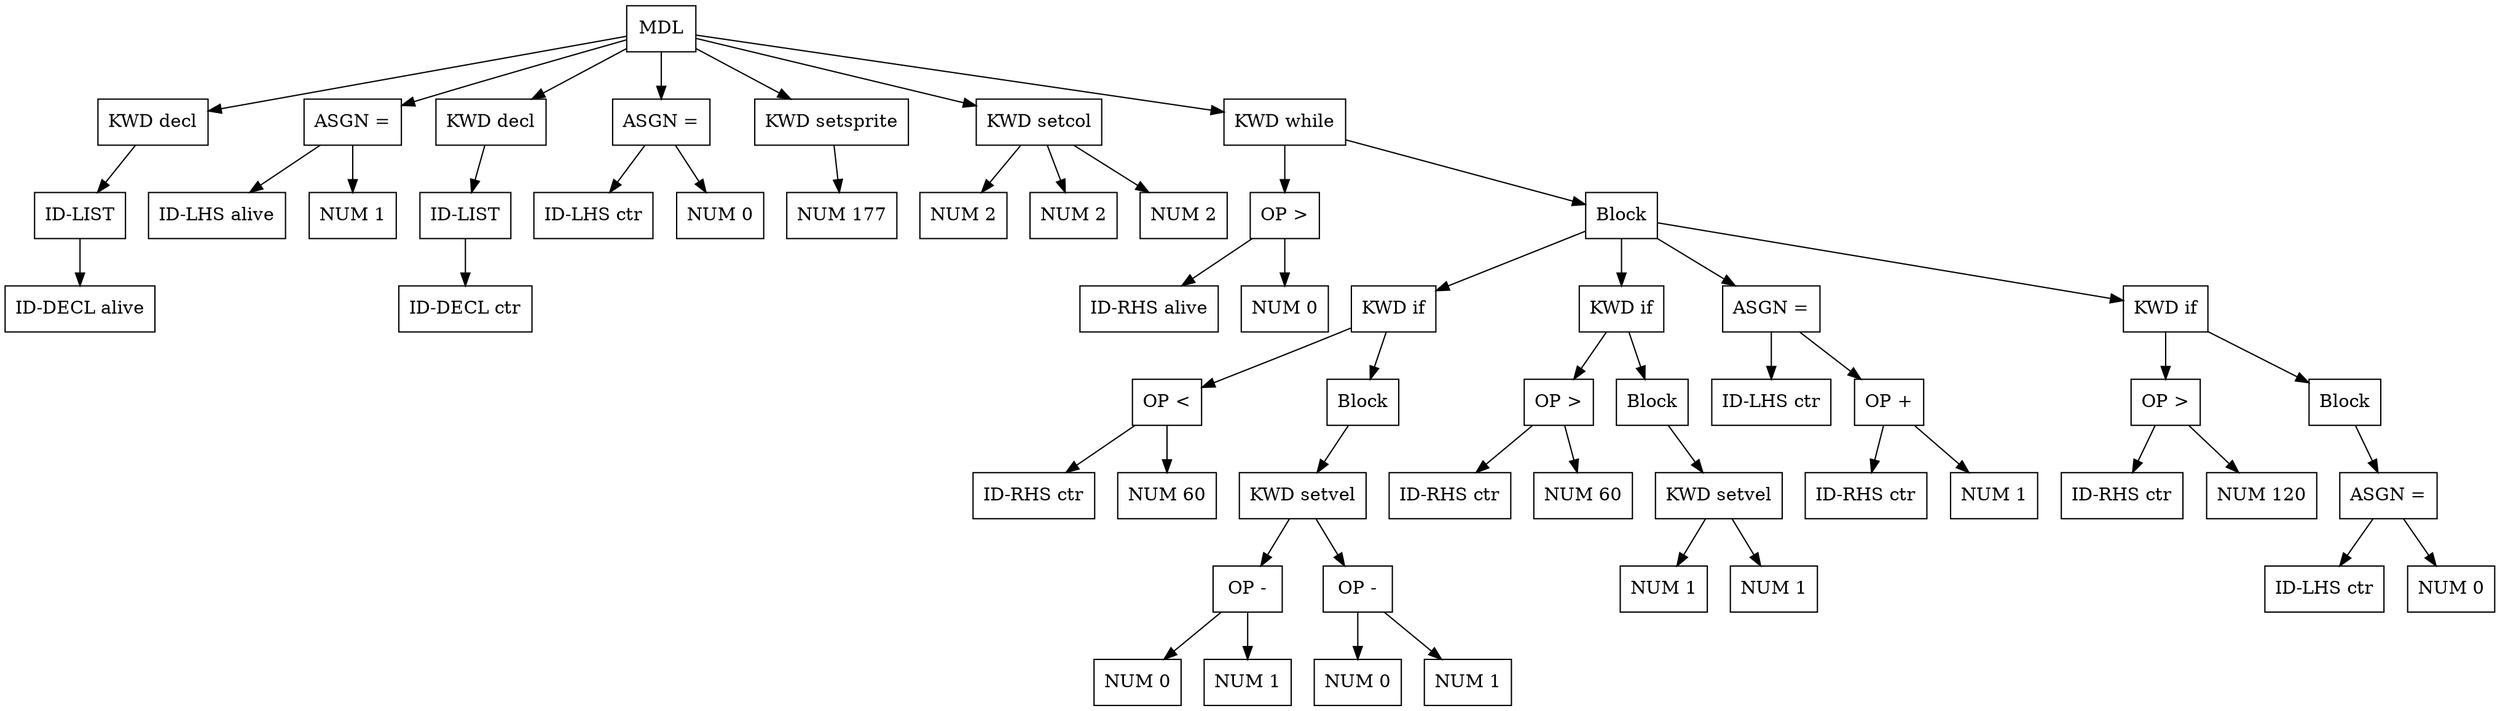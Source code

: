digraph G {
node [shape = circle];
node431 [ uuid = "c8f824d3-96d9-4a9a-bc1c-02a347e850d7" shape = "record" label = "MDL
 " ];
node432 [ uuid = "566c58ff-f0fb-474c-b055-74d63d05c501" shape = "record" label = "KWD
 decl" ];
node433 [ uuid = "14e97f44-499d-414f-907a-b6ed2ffa8ed1" shape = "record" label = "ID-LIST
 " ];
node434 [ uuid = "2e5fef58-3c69-452f-9dd2-928f093d5d15" shape = "record" label = "ID-DECL
 alive" ];
node433 -> node434;
node432 -> node433;
node431 -> node432;
node436 [ uuid = "d8eddf4c-675b-4bfb-b138-fbfec9a305fb" shape = "record" label = "ASGN
 =" ];
node435 [ uuid = "e65e86ea-3083-4e5e-b559-1530fc0ec16c" shape = "record" label = "ID-LHS
 alive" ];
node436 -> node435;
node437 [ uuid = "205a8ab8-426e-48f3-a1a8-3efe52146b6b" shape = "record" label = "NUM
 1" ];
node436 -> node437;
node431 -> node436;
node438 [ uuid = "da7d4a8c-6e87-412d-8f34-056f74c91f22" shape = "record" label = "KWD
 decl" ];
node439 [ uuid = "fc27c3ce-c852-40fa-88aa-ba78e37c47cd" shape = "record" label = "ID-LIST
 " ];
node440 [ uuid = "6ed04ac5-fcde-4358-a63f-c1a3ecd44c13" shape = "record" label = "ID-DECL
 ctr" ];
node439 -> node440;
node438 -> node439;
node431 -> node438;
node442 [ uuid = "c509dd41-1498-41f8-a3b3-03f7247a28ae" shape = "record" label = "ASGN
 =" ];
node441 [ uuid = "9250efd7-2c1d-4917-8c58-50d92ba25dfb" shape = "record" label = "ID-LHS
 ctr" ];
node442 -> node441;
node443 [ uuid = "364130f4-4318-4900-8cd4-7ba73838e79c" shape = "record" label = "NUM
 0" ];
node442 -> node443;
node431 -> node442;
node444 [ uuid = "6217245a-5c6f-4cde-a2e4-db83915aafdb" shape = "record" label = "KWD
 setsprite" ];
node445 [ uuid = "ac3af1e8-df9a-4a9c-81c1-438d92b61cfd" shape = "record" label = "NUM
 177" ];
node444 -> node445;
node431 -> node444;
node446 [ uuid = "11fd7551-f72c-4573-8f60-26b597792fee" shape = "record" label = "KWD
 setcol" ];
node447 [ uuid = "1cd60b52-32b1-4a23-a2ab-e1fb6f491e2b" shape = "record" label = "NUM
 2" ];
node446 -> node447;
node448 [ uuid = "5350a61d-7db4-4be6-8f28-4d5e840a6382" shape = "record" label = "NUM
 2" ];
node446 -> node448;
node449 [ uuid = "646674e9-b8f4-47d0-a5bd-fe408256cc26" shape = "record" label = "NUM
 2" ];
node446 -> node449;
node431 -> node446;
node450 [ uuid = "7e926cfe-3203-4814-a75f-e8aed66d57ad" shape = "record" label = "KWD
 while" ];
node452 [ uuid = "755a3309-2dbf-47fd-9437-ef2595014546" shape = "record" label = "OP
 \>" ];
node451 [ uuid = "c85b88a6-2d23-4974-8ad7-f2cc255af635" shape = "record" label = "ID-RHS
 alive" ];
node452 -> node451;
node453 [ uuid = "324530ff-7d00-44ca-b484-1d4f8933182f" shape = "record" label = "NUM
 0" ];
node452 -> node453;
node450 -> node452;
node454 [ uuid = "446a5280-611a-493b-895a-090858111b6f" shape = "record" label = "Block
 " ];
node455 [ uuid = "4b8777bc-b0e7-4e7e-b57e-898d301d14e0" shape = "record" label = "KWD
 if" ];
node457 [ uuid = "3fe1cd7e-13c7-4a62-99fd-f90a84912883" shape = "record" label = "OP
 \<" ];
node456 [ uuid = "1b77a7d0-fe01-4b49-bf56-885203665f46" shape = "record" label = "ID-RHS
 ctr" ];
node457 -> node456;
node458 [ uuid = "871d0306-f3da-41da-be4f-8e75adc5d882" shape = "record" label = "NUM
 60" ];
node457 -> node458;
node455 -> node457;
node459 [ uuid = "65b4c52a-eda1-450f-aeb8-307b1d6cf059" shape = "record" label = "Block
 " ];
node460 [ uuid = "0c85a220-b48f-440b-bf97-927bd6bc7b0e" shape = "record" label = "KWD
 setvel" ];
node462 [ uuid = "c393bff3-ee50-4aa7-ade2-792fe2c1fb6d" shape = "record" label = "OP
 -" ];
node461 [ uuid = "f3457aab-f9a4-4451-becf-eea7391f2a23" shape = "record" label = "NUM
 0" ];
node462 -> node461;
node463 [ uuid = "729c5b0a-2203-4cac-84ff-0bd3d4f063a8" shape = "record" label = "NUM
 1" ];
node462 -> node463;
node460 -> node462;
node465 [ uuid = "d65f5e67-9f33-42fa-993e-183b11394030" shape = "record" label = "OP
 -" ];
node464 [ uuid = "1f08c995-23a4-4df9-94dc-98a183631b27" shape = "record" label = "NUM
 0" ];
node465 -> node464;
node466 [ uuid = "4c87e161-775e-47ba-a0b9-c86a44fd767f" shape = "record" label = "NUM
 1" ];
node465 -> node466;
node460 -> node465;
node459 -> node460;
node455 -> node459;
node454 -> node455;
node467 [ uuid = "13f711cd-de5c-463f-beaa-a2026167a007" shape = "record" label = "KWD
 if" ];
node469 [ uuid = "98d2e498-6262-4010-9c69-0dbffc63c60b" shape = "record" label = "OP
 \>" ];
node468 [ uuid = "b02604cc-faba-4392-8b7f-d44361d66a65" shape = "record" label = "ID-RHS
 ctr" ];
node469 -> node468;
node470 [ uuid = "be0348fd-4001-4aba-901d-d6f292d0ad9e" shape = "record" label = "NUM
 60" ];
node469 -> node470;
node467 -> node469;
node471 [ uuid = "4f4a131a-405a-4c7f-b1ae-d7218d63a5d6" shape = "record" label = "Block
 " ];
node472 [ uuid = "4394d9ac-bc08-46b6-83be-56f50786de34" shape = "record" label = "KWD
 setvel" ];
node473 [ uuid = "dae28ee4-9fb7-4808-a8bf-f4527c1fa8b1" shape = "record" label = "NUM
 1" ];
node472 -> node473;
node474 [ uuid = "f0c57916-06dc-48cd-b4fd-43779ef7876b" shape = "record" label = "NUM
 1" ];
node472 -> node474;
node471 -> node472;
node467 -> node471;
node454 -> node467;
node476 [ uuid = "b49f2d84-faa0-4683-a051-38ce69615779" shape = "record" label = "ASGN
 =" ];
node475 [ uuid = "4e306a75-1950-4f7c-ab2f-9f786b60245c" shape = "record" label = "ID-LHS
 ctr" ];
node476 -> node475;
node478 [ uuid = "0db7fcc0-2617-4ccd-93ca-9261389b0987" shape = "record" label = "OP
 +" ];
node477 [ uuid = "19638e2c-f948-4125-92e8-37388ae5d468" shape = "record" label = "ID-RHS
 ctr" ];
node478 -> node477;
node479 [ uuid = "e2da3b1e-6f96-480c-a8bf-2367319bb9db" shape = "record" label = "NUM
 1" ];
node478 -> node479;
node476 -> node478;
node454 -> node476;
node480 [ uuid = "ab6084d5-4131-4f0d-8af5-3f07db730454" shape = "record" label = "KWD
 if" ];
node482 [ uuid = "a670f3b4-8ae7-4037-8be6-c89f4f1857c5" shape = "record" label = "OP
 \>" ];
node481 [ uuid = "d4c432cb-4d80-45e1-9311-12ce66095c74" shape = "record" label = "ID-RHS
 ctr" ];
node482 -> node481;
node483 [ uuid = "29b81be2-8958-455f-b484-b8d0d08deed8" shape = "record" label = "NUM
 120" ];
node482 -> node483;
node480 -> node482;
node484 [ uuid = "0767a084-d735-48ad-bf53-dac3c3ceba73" shape = "record" label = "Block
 " ];
node486 [ uuid = "774d9c97-7a98-4cb5-94ac-99e2e1a11faf" shape = "record" label = "ASGN
 =" ];
node485 [ uuid = "cd937438-3372-474b-94fe-841bcf9563d5" shape = "record" label = "ID-LHS
 ctr" ];
node486 -> node485;
node487 [ uuid = "f6448b87-6dc8-44bb-90cb-adb1c48d180f" shape = "record" label = "NUM
 0" ];
node486 -> node487;
node484 -> node486;
node480 -> node484;
node454 -> node480;
node450 -> node454;
node431 -> node450;
}
